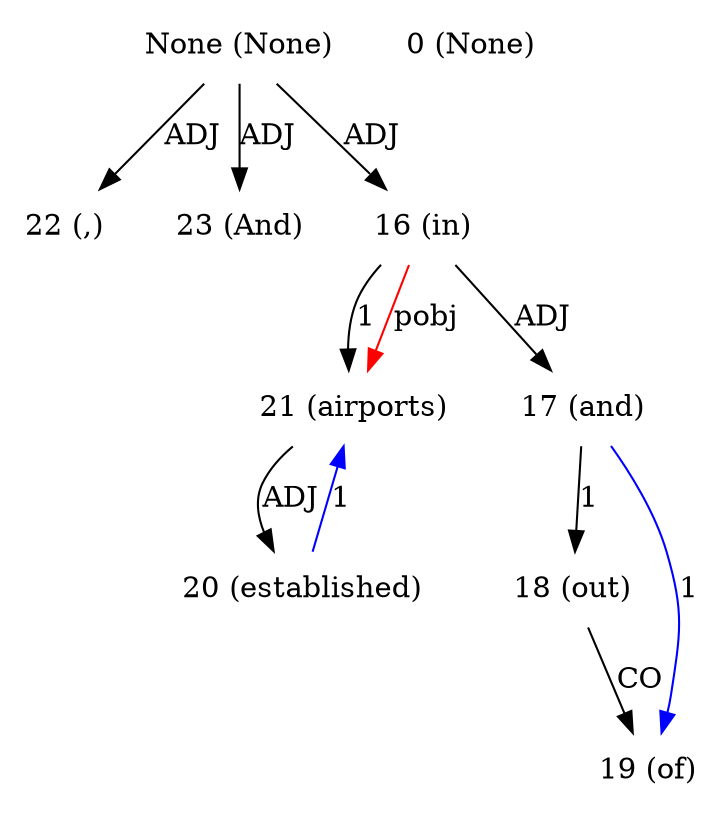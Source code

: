 digraph G{
edge [dir=forward]
node [shape=plaintext]

None [label="None (None)"]
None -> 22 [label="ADJ"]
None -> 23 [label="ADJ"]
None [label="None (None)"]
None -> 16 [label="ADJ"]
0 [label="0 (None)"]
16 [label="16 (in)"]
16 -> 21 [label="1"]
16 -> 17 [label="ADJ"]
17 [label="17 (and)"]
17 -> 18 [label="1"]
17 -> 19 [label="1", color="blue"]
18 [label="18 (out)"]
18 -> 19 [label="CO"]
19 [label="19 (of)"]
20 [label="20 (established)"]
20 -> 21 [label="1", color="blue"]
21 [label="21 (airports)"]
16 -> 21 [label="pobj", color="red"]
21 -> 20 [label="ADJ"]
22 [label="22 (,)"]
23 [label="23 (And)"]
}
